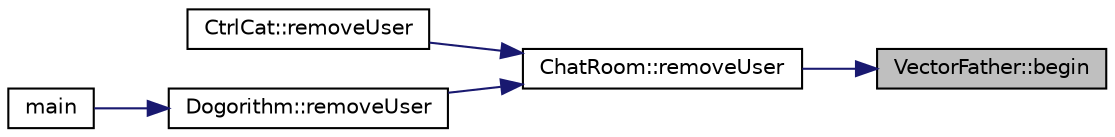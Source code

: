 digraph "VectorFather::begin"
{
 // LATEX_PDF_SIZE
  edge [fontname="Helvetica",fontsize="10",labelfontname="Helvetica",labelfontsize="10"];
  node [fontname="Helvetica",fontsize="10",shape=record];
  rankdir="RL";
  Node1 [label="VectorFather::begin",height=0.2,width=0.4,color="black", fillcolor="grey75", style="filled", fontcolor="black",tooltip="Get iterator to the beginning of the vector."];
  Node1 -> Node2 [dir="back",color="midnightblue",fontsize="10",style="solid",fontname="Helvetica"];
  Node2 [label="ChatRoom::removeUser",height=0.2,width=0.4,color="black", fillcolor="white", style="filled",URL="$classChatRoom.html#afbc5d283554f1603876e18b090033f04",tooltip="Remove a user from the chat room."];
  Node2 -> Node3 [dir="back",color="midnightblue",fontsize="10",style="solid",fontname="Helvetica"];
  Node3 [label="CtrlCat::removeUser",height=0.2,width=0.4,color="black", fillcolor="white", style="filled",URL="$classCtrlCat.html#af4d66e652688fe4c19d7fa9eb777f29b",tooltip="Remove a user from the chat room."];
  Node2 -> Node4 [dir="back",color="midnightblue",fontsize="10",style="solid",fontname="Helvetica"];
  Node4 [label="Dogorithm::removeUser",height=0.2,width=0.4,color="black", fillcolor="white", style="filled",URL="$classDogorithm.html#a77afce2e7d63306dc918ae11e9de4b2f",tooltip="Remove a user from the chat room."];
  Node4 -> Node5 [dir="back",color="midnightblue",fontsize="10",style="solid",fontname="Helvetica"];
  Node5 [label="main",height=0.2,width=0.4,color="black", fillcolor="white", style="filled",URL="$TestingMain_8cpp.html#ae66f6b31b5ad750f1fe042a706a4e3d4",tooltip=" "];
}
